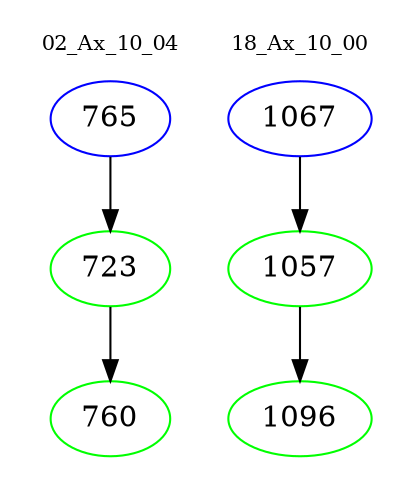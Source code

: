 digraph{
subgraph cluster_0 {
color = white
label = "02_Ax_10_04";
fontsize=10;
T0_765 [label="765", color="blue"]
T0_765 -> T0_723 [color="black"]
T0_723 [label="723", color="green"]
T0_723 -> T0_760 [color="black"]
T0_760 [label="760", color="green"]
}
subgraph cluster_1 {
color = white
label = "18_Ax_10_00";
fontsize=10;
T1_1067 [label="1067", color="blue"]
T1_1067 -> T1_1057 [color="black"]
T1_1057 [label="1057", color="green"]
T1_1057 -> T1_1096 [color="black"]
T1_1096 [label="1096", color="green"]
}
}
